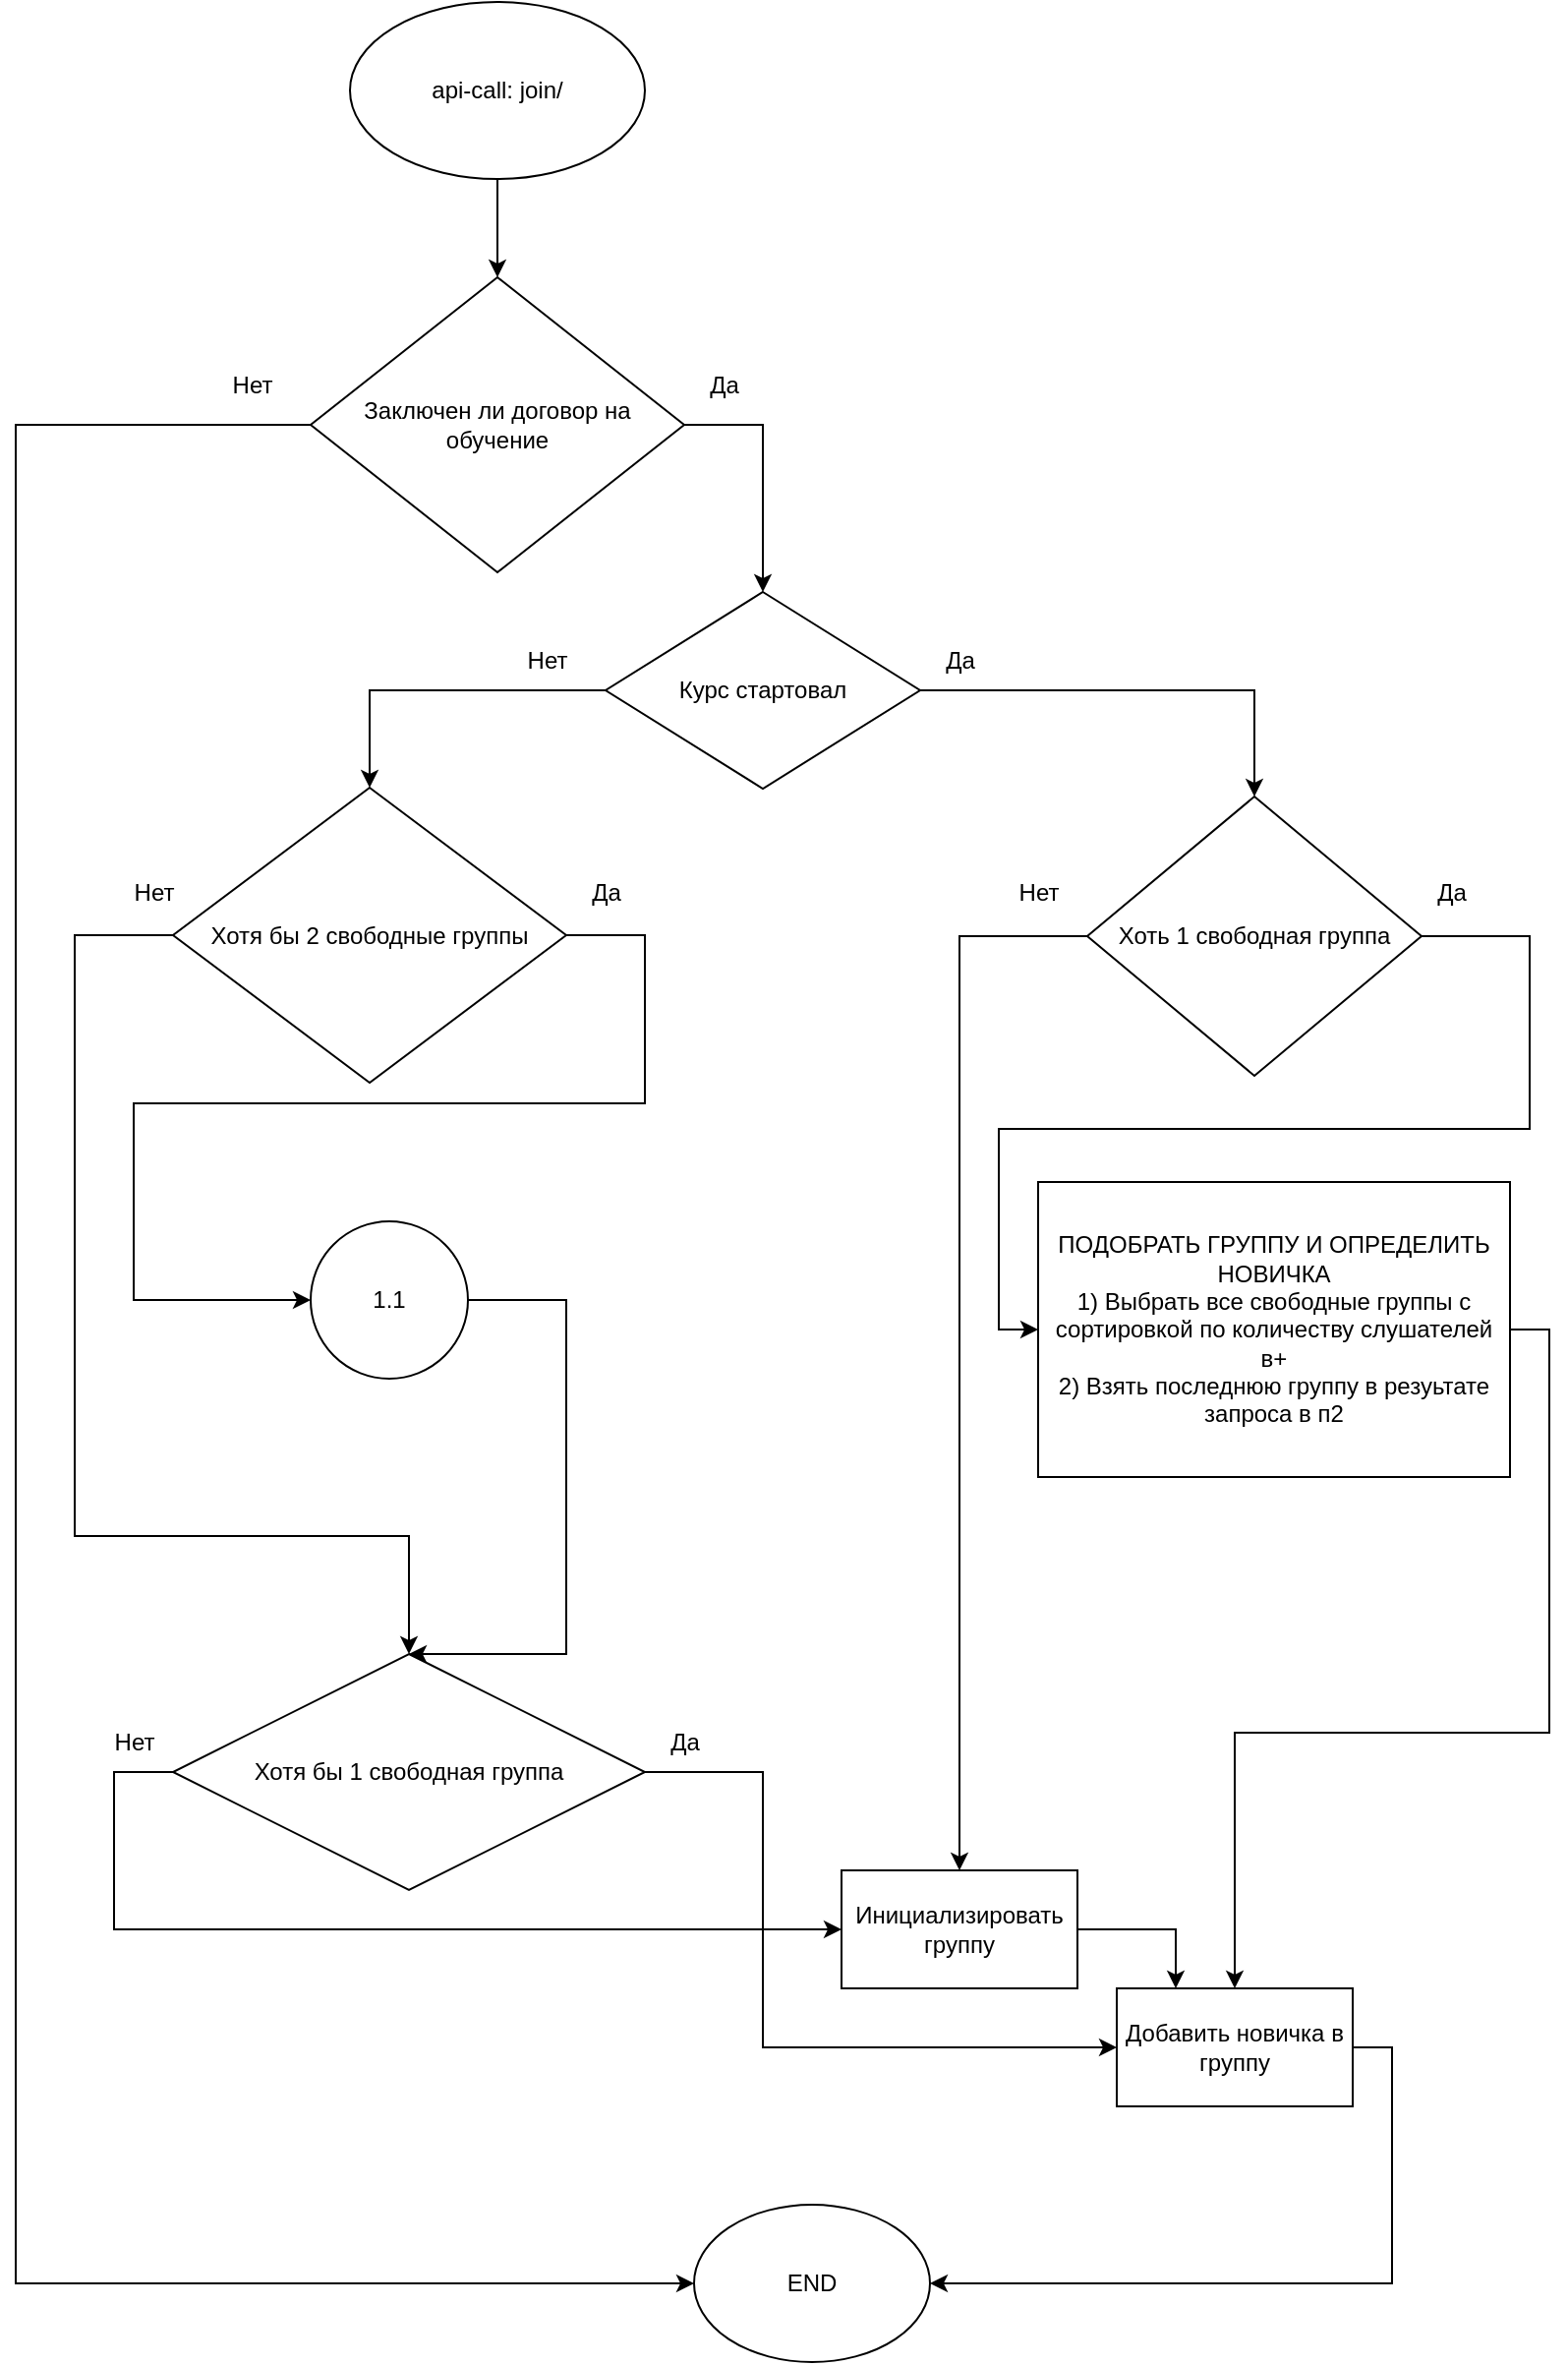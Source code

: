 <mxfile version="23.0.2" type="device">
  <diagram id="C5RBs43oDa-KdzZeNtuy" name="Page-1">
    <mxGraphModel dx="1674" dy="844" grid="1" gridSize="10" guides="1" tooltips="1" connect="1" arrows="1" fold="1" page="1" pageScale="1" pageWidth="1654" pageHeight="2336" math="0" shadow="0">
      <root>
        <mxCell id="WIyWlLk6GJQsqaUBKTNV-0" />
        <mxCell id="WIyWlLk6GJQsqaUBKTNV-1" parent="WIyWlLk6GJQsqaUBKTNV-0" />
        <mxCell id="qlBep7ccn9Pw-mfKFOtz-23" style="edgeStyle=orthogonalEdgeStyle;rounded=0;orthogonalLoop=1;jettySize=auto;html=1;exitX=0.5;exitY=1;exitDx=0;exitDy=0;entryX=0.5;entryY=0;entryDx=0;entryDy=0;" edge="1" parent="WIyWlLk6GJQsqaUBKTNV-1" source="qlBep7ccn9Pw-mfKFOtz-0" target="qlBep7ccn9Pw-mfKFOtz-11">
          <mxGeometry relative="1" as="geometry" />
        </mxCell>
        <mxCell id="qlBep7ccn9Pw-mfKFOtz-0" value="api-call: join/" style="ellipse;whiteSpace=wrap;html=1;" vertex="1" parent="WIyWlLk6GJQsqaUBKTNV-1">
          <mxGeometry x="180" width="150" height="90" as="geometry" />
        </mxCell>
        <mxCell id="qlBep7ccn9Pw-mfKFOtz-27" style="edgeStyle=orthogonalEdgeStyle;rounded=0;orthogonalLoop=1;jettySize=auto;html=1;exitX=0;exitY=0.5;exitDx=0;exitDy=0;entryX=0.5;entryY=0;entryDx=0;entryDy=0;" edge="1" parent="WIyWlLk6GJQsqaUBKTNV-1" source="qlBep7ccn9Pw-mfKFOtz-5" target="qlBep7ccn9Pw-mfKFOtz-26">
          <mxGeometry relative="1" as="geometry" />
        </mxCell>
        <mxCell id="qlBep7ccn9Pw-mfKFOtz-38" style="edgeStyle=orthogonalEdgeStyle;rounded=0;orthogonalLoop=1;jettySize=auto;html=1;exitX=1;exitY=0.5;exitDx=0;exitDy=0;entryX=0.5;entryY=0;entryDx=0;entryDy=0;" edge="1" parent="WIyWlLk6GJQsqaUBKTNV-1" source="qlBep7ccn9Pw-mfKFOtz-5" target="qlBep7ccn9Pw-mfKFOtz-37">
          <mxGeometry relative="1" as="geometry" />
        </mxCell>
        <mxCell id="qlBep7ccn9Pw-mfKFOtz-5" value="Курс стартовал" style="rhombus;whiteSpace=wrap;html=1;" vertex="1" parent="WIyWlLk6GJQsqaUBKTNV-1">
          <mxGeometry x="310" y="300" width="160" height="100" as="geometry" />
        </mxCell>
        <mxCell id="qlBep7ccn9Pw-mfKFOtz-10" value="Нет" style="text;html=1;align=center;verticalAlign=middle;resizable=0;points=[];autosize=1;strokeColor=none;fillColor=none;" vertex="1" parent="WIyWlLk6GJQsqaUBKTNV-1">
          <mxGeometry x="260" y="320" width="40" height="30" as="geometry" />
        </mxCell>
        <mxCell id="qlBep7ccn9Pw-mfKFOtz-13" style="edgeStyle=orthogonalEdgeStyle;rounded=0;orthogonalLoop=1;jettySize=auto;html=1;exitX=1;exitY=0.5;exitDx=0;exitDy=0;" edge="1" parent="WIyWlLk6GJQsqaUBKTNV-1" source="qlBep7ccn9Pw-mfKFOtz-11" target="qlBep7ccn9Pw-mfKFOtz-5">
          <mxGeometry relative="1" as="geometry" />
        </mxCell>
        <mxCell id="qlBep7ccn9Pw-mfKFOtz-15" style="edgeStyle=orthogonalEdgeStyle;rounded=0;orthogonalLoop=1;jettySize=auto;html=1;exitX=0;exitY=0.5;exitDx=0;exitDy=0;entryX=0;entryY=0.5;entryDx=0;entryDy=0;" edge="1" parent="WIyWlLk6GJQsqaUBKTNV-1" source="qlBep7ccn9Pw-mfKFOtz-11" target="qlBep7ccn9Pw-mfKFOtz-12">
          <mxGeometry relative="1" as="geometry">
            <Array as="points">
              <mxPoint x="10" y="215" />
              <mxPoint x="10" y="1160" />
            </Array>
          </mxGeometry>
        </mxCell>
        <mxCell id="qlBep7ccn9Pw-mfKFOtz-11" value="Заключен ли договор на обучение" style="rhombus;whiteSpace=wrap;html=1;" vertex="1" parent="WIyWlLk6GJQsqaUBKTNV-1">
          <mxGeometry x="160" y="140" width="190" height="150" as="geometry" />
        </mxCell>
        <mxCell id="qlBep7ccn9Pw-mfKFOtz-12" value="END" style="ellipse;whiteSpace=wrap;html=1;" vertex="1" parent="WIyWlLk6GJQsqaUBKTNV-1">
          <mxGeometry x="355" y="1120" width="120" height="80" as="geometry" />
        </mxCell>
        <mxCell id="qlBep7ccn9Pw-mfKFOtz-14" value="Да" style="text;html=1;align=center;verticalAlign=middle;resizable=0;points=[];autosize=1;strokeColor=none;fillColor=none;" vertex="1" parent="WIyWlLk6GJQsqaUBKTNV-1">
          <mxGeometry x="350" y="180" width="40" height="30" as="geometry" />
        </mxCell>
        <mxCell id="qlBep7ccn9Pw-mfKFOtz-16" value="Нет" style="text;html=1;align=center;verticalAlign=middle;resizable=0;points=[];autosize=1;strokeColor=none;fillColor=none;" vertex="1" parent="WIyWlLk6GJQsqaUBKTNV-1">
          <mxGeometry x="110" y="180" width="40" height="30" as="geometry" />
        </mxCell>
        <mxCell id="qlBep7ccn9Pw-mfKFOtz-44" style="edgeStyle=orthogonalEdgeStyle;rounded=0;orthogonalLoop=1;jettySize=auto;html=1;exitX=1;exitY=0.5;exitDx=0;exitDy=0;entryX=0.5;entryY=0;entryDx=0;entryDy=0;" edge="1" parent="WIyWlLk6GJQsqaUBKTNV-1" source="qlBep7ccn9Pw-mfKFOtz-18" target="qlBep7ccn9Pw-mfKFOtz-20">
          <mxGeometry relative="1" as="geometry" />
        </mxCell>
        <mxCell id="qlBep7ccn9Pw-mfKFOtz-18" value="ПОДОБРАТЬ ГРУППУ И ОПРЕДЕЛИТЬ НОВИЧКА&lt;br&gt;1) Выбрать все свободные группы с сортировкой по количеству слушателей в+&lt;br&gt;2) Взять последнюю группу в резуьтате запроса в п2" style="rounded=0;whiteSpace=wrap;html=1;" vertex="1" parent="WIyWlLk6GJQsqaUBKTNV-1">
          <mxGeometry x="530" y="600" width="240" height="150" as="geometry" />
        </mxCell>
        <mxCell id="qlBep7ccn9Pw-mfKFOtz-24" style="edgeStyle=orthogonalEdgeStyle;rounded=0;orthogonalLoop=1;jettySize=auto;html=1;exitX=1;exitY=0.5;exitDx=0;exitDy=0;entryX=1;entryY=0.5;entryDx=0;entryDy=0;" edge="1" parent="WIyWlLk6GJQsqaUBKTNV-1" source="qlBep7ccn9Pw-mfKFOtz-20" target="qlBep7ccn9Pw-mfKFOtz-12">
          <mxGeometry relative="1" as="geometry" />
        </mxCell>
        <mxCell id="qlBep7ccn9Pw-mfKFOtz-20" value="Добавить новичка в группу" style="rounded=0;whiteSpace=wrap;html=1;" vertex="1" parent="WIyWlLk6GJQsqaUBKTNV-1">
          <mxGeometry x="570" y="1010" width="120" height="60" as="geometry" />
        </mxCell>
        <mxCell id="qlBep7ccn9Pw-mfKFOtz-25" value="Да" style="text;html=1;align=center;verticalAlign=middle;resizable=0;points=[];autosize=1;strokeColor=none;fillColor=none;" vertex="1" parent="WIyWlLk6GJQsqaUBKTNV-1">
          <mxGeometry x="470" y="320" width="40" height="30" as="geometry" />
        </mxCell>
        <mxCell id="qlBep7ccn9Pw-mfKFOtz-33" style="edgeStyle=orthogonalEdgeStyle;rounded=0;orthogonalLoop=1;jettySize=auto;html=1;exitX=1;exitY=0.5;exitDx=0;exitDy=0;entryX=0;entryY=0.5;entryDx=0;entryDy=0;" edge="1" parent="WIyWlLk6GJQsqaUBKTNV-1" source="qlBep7ccn9Pw-mfKFOtz-26" target="qlBep7ccn9Pw-mfKFOtz-51">
          <mxGeometry relative="1" as="geometry">
            <mxPoint x="90" y="655" as="targetPoint" />
            <Array as="points">
              <mxPoint x="330" y="475" />
              <mxPoint x="330" y="560" />
              <mxPoint x="70" y="560" />
              <mxPoint x="70" y="660" />
            </Array>
          </mxGeometry>
        </mxCell>
        <mxCell id="qlBep7ccn9Pw-mfKFOtz-46" style="edgeStyle=orthogonalEdgeStyle;rounded=0;orthogonalLoop=1;jettySize=auto;html=1;exitX=0;exitY=0.5;exitDx=0;exitDy=0;entryX=0.5;entryY=0;entryDx=0;entryDy=0;" edge="1" parent="WIyWlLk6GJQsqaUBKTNV-1" source="qlBep7ccn9Pw-mfKFOtz-26" target="qlBep7ccn9Pw-mfKFOtz-45">
          <mxGeometry relative="1" as="geometry">
            <Array as="points">
              <mxPoint x="40" y="475" />
              <mxPoint x="40" y="780" />
              <mxPoint x="210" y="780" />
            </Array>
          </mxGeometry>
        </mxCell>
        <mxCell id="qlBep7ccn9Pw-mfKFOtz-26" value="Хотя бы 2 свободные группы" style="rhombus;whiteSpace=wrap;html=1;" vertex="1" parent="WIyWlLk6GJQsqaUBKTNV-1">
          <mxGeometry x="90" y="399.5" width="200" height="150" as="geometry" />
        </mxCell>
        <mxCell id="qlBep7ccn9Pw-mfKFOtz-42" style="edgeStyle=orthogonalEdgeStyle;rounded=0;orthogonalLoop=1;jettySize=auto;html=1;exitX=1;exitY=0.5;exitDx=0;exitDy=0;entryX=0.25;entryY=0;entryDx=0;entryDy=0;" edge="1" parent="WIyWlLk6GJQsqaUBKTNV-1" source="qlBep7ccn9Pw-mfKFOtz-29" target="qlBep7ccn9Pw-mfKFOtz-20">
          <mxGeometry relative="1" as="geometry">
            <Array as="points">
              <mxPoint x="600" y="980" />
            </Array>
          </mxGeometry>
        </mxCell>
        <mxCell id="qlBep7ccn9Pw-mfKFOtz-29" value="Инициализировать группу" style="rounded=0;whiteSpace=wrap;html=1;" vertex="1" parent="WIyWlLk6GJQsqaUBKTNV-1">
          <mxGeometry x="430" y="950" width="120" height="60" as="geometry" />
        </mxCell>
        <mxCell id="qlBep7ccn9Pw-mfKFOtz-30" value="Нет" style="text;html=1;align=center;verticalAlign=middle;resizable=0;points=[];autosize=1;strokeColor=none;fillColor=none;" vertex="1" parent="WIyWlLk6GJQsqaUBKTNV-1">
          <mxGeometry x="60" y="438" width="40" height="30" as="geometry" />
        </mxCell>
        <mxCell id="qlBep7ccn9Pw-mfKFOtz-34" value="Да" style="text;html=1;align=center;verticalAlign=middle;resizable=0;points=[];autosize=1;strokeColor=none;fillColor=none;" vertex="1" parent="WIyWlLk6GJQsqaUBKTNV-1">
          <mxGeometry x="290" y="438" width="40" height="30" as="geometry" />
        </mxCell>
        <mxCell id="qlBep7ccn9Pw-mfKFOtz-39" style="edgeStyle=orthogonalEdgeStyle;rounded=0;orthogonalLoop=1;jettySize=auto;html=1;exitX=1;exitY=0.5;exitDx=0;exitDy=0;entryX=0;entryY=0.5;entryDx=0;entryDy=0;" edge="1" parent="WIyWlLk6GJQsqaUBKTNV-1" source="qlBep7ccn9Pw-mfKFOtz-37" target="qlBep7ccn9Pw-mfKFOtz-18">
          <mxGeometry relative="1" as="geometry">
            <Array as="points">
              <mxPoint x="780" y="475" />
              <mxPoint x="780" y="573" />
              <mxPoint x="510" y="573" />
              <mxPoint x="510" y="675" />
            </Array>
          </mxGeometry>
        </mxCell>
        <mxCell id="qlBep7ccn9Pw-mfKFOtz-41" style="edgeStyle=orthogonalEdgeStyle;rounded=0;orthogonalLoop=1;jettySize=auto;html=1;exitX=0;exitY=0.5;exitDx=0;exitDy=0;entryX=0.5;entryY=0;entryDx=0;entryDy=0;" edge="1" parent="WIyWlLk6GJQsqaUBKTNV-1" source="qlBep7ccn9Pw-mfKFOtz-37" target="qlBep7ccn9Pw-mfKFOtz-29">
          <mxGeometry relative="1" as="geometry">
            <Array as="points">
              <mxPoint x="490" y="475" />
            </Array>
          </mxGeometry>
        </mxCell>
        <mxCell id="qlBep7ccn9Pw-mfKFOtz-37" value="Хоть 1 свободная группа" style="rhombus;whiteSpace=wrap;html=1;" vertex="1" parent="WIyWlLk6GJQsqaUBKTNV-1">
          <mxGeometry x="555" y="404" width="170" height="142" as="geometry" />
        </mxCell>
        <mxCell id="qlBep7ccn9Pw-mfKFOtz-40" value="Да" style="text;html=1;align=center;verticalAlign=middle;resizable=0;points=[];autosize=1;strokeColor=none;fillColor=none;" vertex="1" parent="WIyWlLk6GJQsqaUBKTNV-1">
          <mxGeometry x="720" y="438" width="40" height="30" as="geometry" />
        </mxCell>
        <mxCell id="qlBep7ccn9Pw-mfKFOtz-43" value="Нет" style="text;html=1;align=center;verticalAlign=middle;resizable=0;points=[];autosize=1;strokeColor=none;fillColor=none;" vertex="1" parent="WIyWlLk6GJQsqaUBKTNV-1">
          <mxGeometry x="510" y="438" width="40" height="30" as="geometry" />
        </mxCell>
        <mxCell id="qlBep7ccn9Pw-mfKFOtz-47" style="edgeStyle=orthogonalEdgeStyle;rounded=0;orthogonalLoop=1;jettySize=auto;html=1;exitX=0;exitY=0.5;exitDx=0;exitDy=0;entryX=0;entryY=0.5;entryDx=0;entryDy=0;" edge="1" parent="WIyWlLk6GJQsqaUBKTNV-1" source="qlBep7ccn9Pw-mfKFOtz-45" target="qlBep7ccn9Pw-mfKFOtz-29">
          <mxGeometry relative="1" as="geometry">
            <Array as="points">
              <mxPoint x="60" y="900" />
              <mxPoint x="60" y="980" />
            </Array>
          </mxGeometry>
        </mxCell>
        <mxCell id="qlBep7ccn9Pw-mfKFOtz-49" style="edgeStyle=orthogonalEdgeStyle;rounded=0;orthogonalLoop=1;jettySize=auto;html=1;exitX=1;exitY=0.5;exitDx=0;exitDy=0;entryX=0;entryY=0.5;entryDx=0;entryDy=0;" edge="1" parent="WIyWlLk6GJQsqaUBKTNV-1" source="qlBep7ccn9Pw-mfKFOtz-45" target="qlBep7ccn9Pw-mfKFOtz-20">
          <mxGeometry relative="1" as="geometry">
            <mxPoint x="570" y="1040" as="targetPoint" />
            <Array as="points">
              <mxPoint x="390" y="900" />
              <mxPoint x="390" y="1040" />
            </Array>
          </mxGeometry>
        </mxCell>
        <mxCell id="qlBep7ccn9Pw-mfKFOtz-45" value="Хотя бы 1 свободная группа" style="rhombus;whiteSpace=wrap;html=1;" vertex="1" parent="WIyWlLk6GJQsqaUBKTNV-1">
          <mxGeometry x="90" y="840" width="240" height="120" as="geometry" />
        </mxCell>
        <mxCell id="qlBep7ccn9Pw-mfKFOtz-48" value="Нет" style="text;html=1;align=center;verticalAlign=middle;resizable=0;points=[];autosize=1;strokeColor=none;fillColor=none;" vertex="1" parent="WIyWlLk6GJQsqaUBKTNV-1">
          <mxGeometry x="50" y="870" width="40" height="30" as="geometry" />
        </mxCell>
        <mxCell id="qlBep7ccn9Pw-mfKFOtz-50" value="Да" style="text;html=1;align=center;verticalAlign=middle;resizable=0;points=[];autosize=1;strokeColor=none;fillColor=none;" vertex="1" parent="WIyWlLk6GJQsqaUBKTNV-1">
          <mxGeometry x="330" y="870" width="40" height="30" as="geometry" />
        </mxCell>
        <mxCell id="qlBep7ccn9Pw-mfKFOtz-52" style="edgeStyle=orthogonalEdgeStyle;rounded=0;orthogonalLoop=1;jettySize=auto;html=1;exitX=1;exitY=0.5;exitDx=0;exitDy=0;entryX=0.5;entryY=0;entryDx=0;entryDy=0;" edge="1" parent="WIyWlLk6GJQsqaUBKTNV-1" source="qlBep7ccn9Pw-mfKFOtz-51" target="qlBep7ccn9Pw-mfKFOtz-45">
          <mxGeometry relative="1" as="geometry">
            <mxPoint x="210" y="780" as="targetPoint" />
            <Array as="points">
              <mxPoint x="290" y="660" />
              <mxPoint x="290" y="840" />
            </Array>
          </mxGeometry>
        </mxCell>
        <mxCell id="qlBep7ccn9Pw-mfKFOtz-51" value="1.1" style="ellipse;whiteSpace=wrap;html=1;aspect=fixed;" vertex="1" parent="WIyWlLk6GJQsqaUBKTNV-1">
          <mxGeometry x="160" y="620" width="80" height="80" as="geometry" />
        </mxCell>
      </root>
    </mxGraphModel>
  </diagram>
</mxfile>

